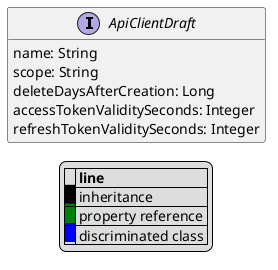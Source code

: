 @startuml

hide empty fields
hide empty methods
legend
|= |= line |
|<back:black>   </back>| inheritance |
|<back:green>   </back>| property reference |
|<back:blue>   </back>| discriminated class |
endlegend
interface ApiClientDraft [[ApiClientDraft.svg]]  {
    name: String
    scope: String
    deleteDaysAfterCreation: Long
    accessTokenValiditySeconds: Integer
    refreshTokenValiditySeconds: Integer
}






@enduml
